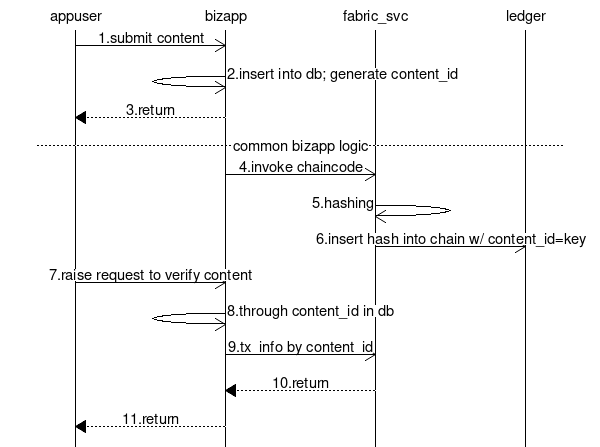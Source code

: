 msc{

  hscale = "1";

  appuser, bizapp, fabric_svc, ledger;

  appuser =>> bizapp [label="1.submit content"];
  bizapp =>> bizapp [label="2.insert into db; generate content_id"];
  bizapp >> appuser [label="3.return"];
  --- [label="common bizapp logic"];
  bizapp =>> fabric_svc [label="4.invoke chaincode"];
  fabric_svc =>> fabric_svc [label="5.hashing"];
  fabric_svc =>> ledger [label="6.insert hash into chain w/ content_id=key"];
  appuser =>> bizapp [label="7.raise request to verify content"];
  bizapp =>> bizapp [label="8.through content_id in db"];
  bizapp =>> fabric_svc [label="9.tx_info by content_id"];
  fabric_svc >> bizapp [label="10.return"];
  bizapp >> appuser [label="11.return"];
}
